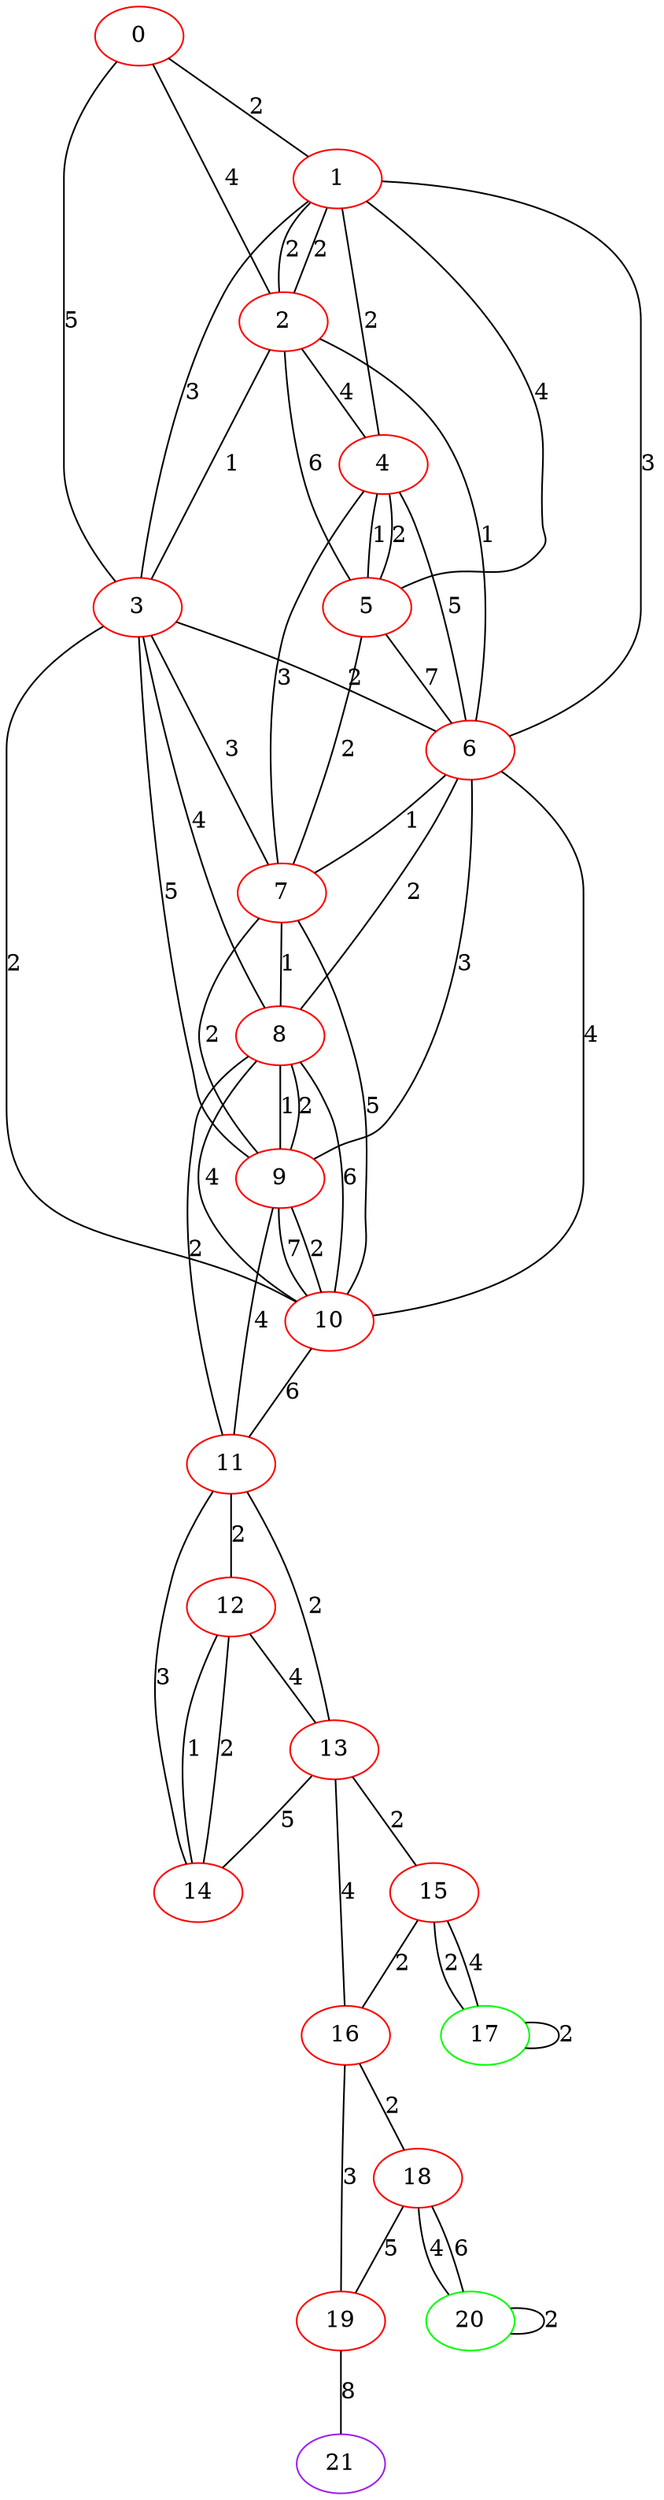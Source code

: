 graph "" {
0 [color=red, weight=1];
1 [color=red, weight=1];
2 [color=red, weight=1];
3 [color=red, weight=1];
4 [color=red, weight=1];
5 [color=red, weight=1];
6 [color=red, weight=1];
7 [color=red, weight=1];
8 [color=red, weight=1];
9 [color=red, weight=1];
10 [color=red, weight=1];
11 [color=red, weight=1];
12 [color=red, weight=1];
13 [color=red, weight=1];
14 [color=red, weight=1];
15 [color=red, weight=1];
16 [color=red, weight=1];
17 [color=green, weight=2];
18 [color=red, weight=1];
19 [color=red, weight=1];
20 [color=green, weight=2];
21 [color=purple, weight=4];
0 -- 1  [key=0, label=2];
0 -- 2  [key=0, label=4];
0 -- 3  [key=0, label=5];
1 -- 2  [key=0, label=2];
1 -- 2  [key=1, label=2];
1 -- 3  [key=0, label=3];
1 -- 4  [key=0, label=2];
1 -- 5  [key=0, label=4];
1 -- 6  [key=0, label=3];
2 -- 3  [key=0, label=1];
2 -- 4  [key=0, label=4];
2 -- 5  [key=0, label=6];
2 -- 6  [key=0, label=1];
3 -- 6  [key=0, label=2];
3 -- 7  [key=0, label=3];
3 -- 8  [key=0, label=4];
3 -- 9  [key=0, label=5];
3 -- 10  [key=0, label=2];
4 -- 5  [key=0, label=2];
4 -- 5  [key=1, label=1];
4 -- 6  [key=0, label=5];
4 -- 7  [key=0, label=3];
5 -- 6  [key=0, label=7];
5 -- 7  [key=0, label=2];
6 -- 7  [key=0, label=1];
6 -- 8  [key=0, label=2];
6 -- 9  [key=0, label=3];
6 -- 10  [key=0, label=4];
7 -- 8  [key=0, label=1];
7 -- 9  [key=0, label=2];
7 -- 10  [key=0, label=5];
8 -- 9  [key=0, label=1];
8 -- 9  [key=1, label=2];
8 -- 10  [key=0, label=6];
8 -- 10  [key=1, label=4];
8 -- 11  [key=0, label=2];
9 -- 10  [key=0, label=7];
9 -- 10  [key=1, label=2];
9 -- 11  [key=0, label=4];
10 -- 11  [key=0, label=6];
11 -- 12  [key=0, label=2];
11 -- 13  [key=0, label=2];
11 -- 14  [key=0, label=3];
12 -- 13  [key=0, label=4];
12 -- 14  [key=0, label=1];
12 -- 14  [key=1, label=2];
13 -- 16  [key=0, label=4];
13 -- 14  [key=0, label=5];
13 -- 15  [key=0, label=2];
15 -- 16  [key=0, label=2];
15 -- 17  [key=0, label=2];
15 -- 17  [key=1, label=4];
16 -- 18  [key=0, label=2];
16 -- 19  [key=0, label=3];
17 -- 17  [key=0, label=2];
18 -- 19  [key=0, label=5];
18 -- 20  [key=0, label=4];
18 -- 20  [key=1, label=6];
19 -- 21  [key=0, label=8];
20 -- 20  [key=0, label=2];
}
